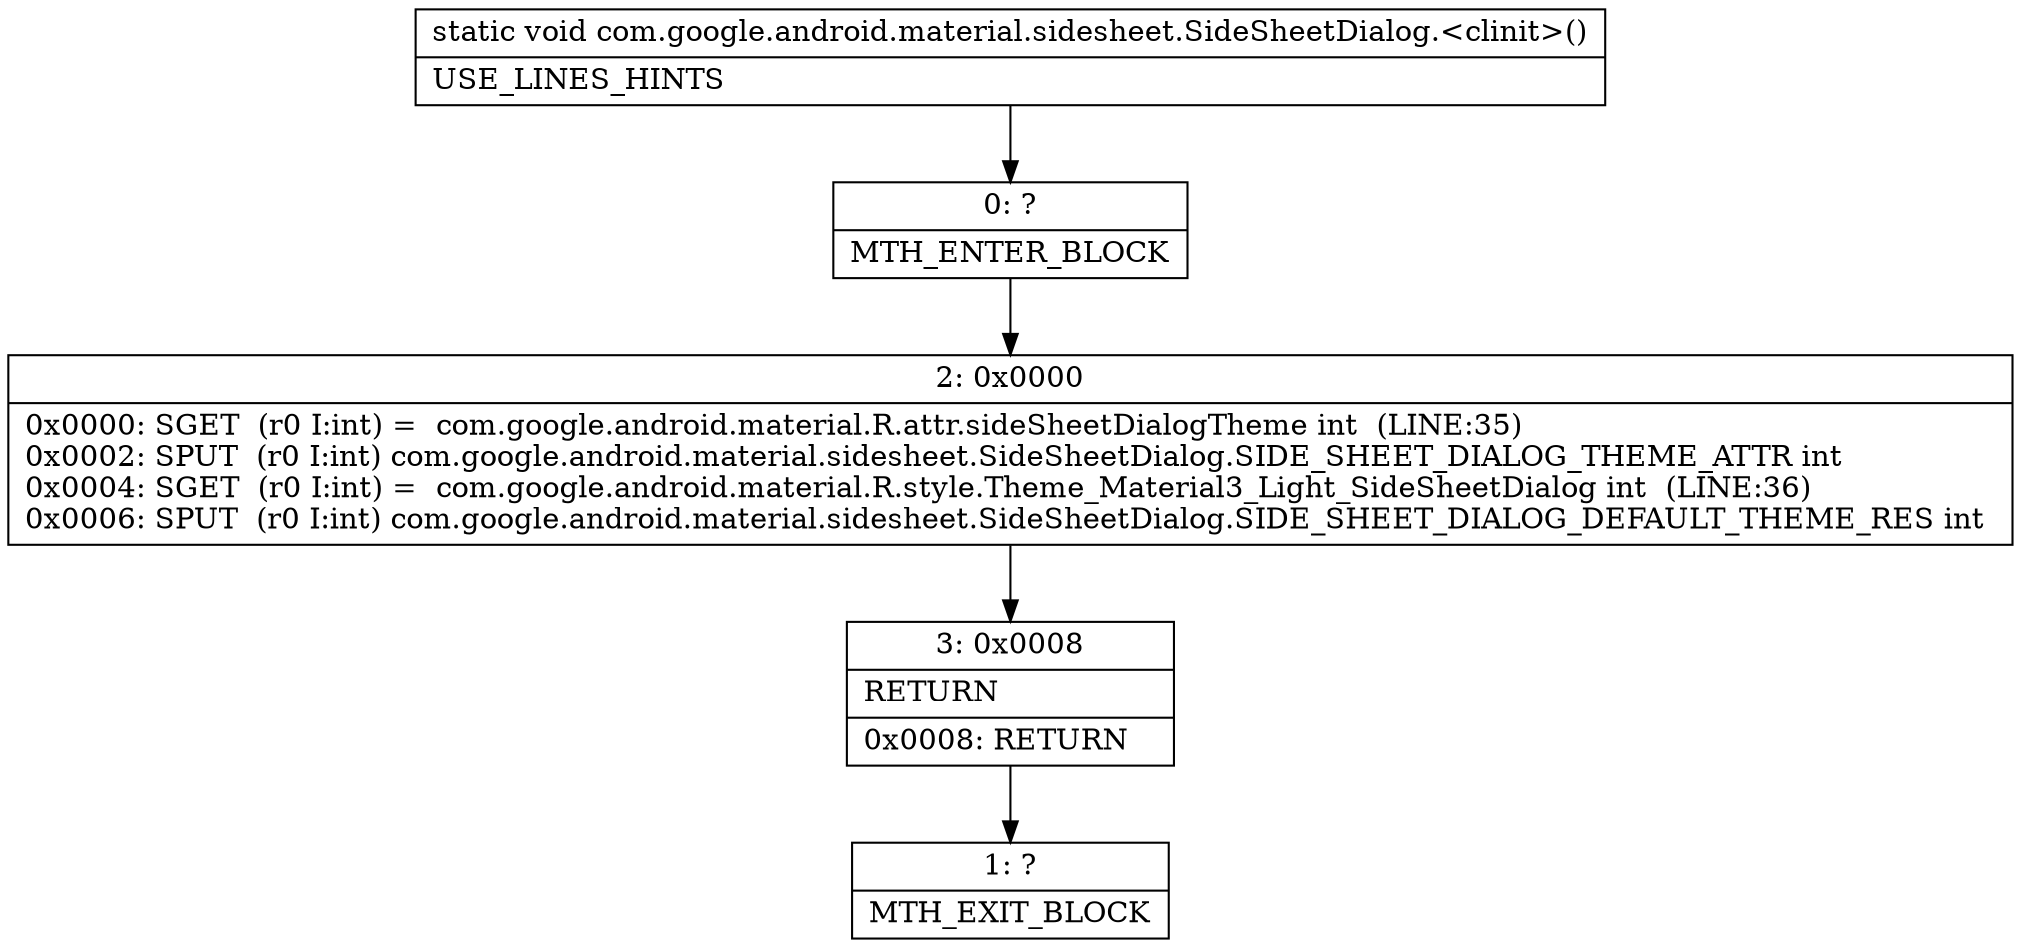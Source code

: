 digraph "CFG forcom.google.android.material.sidesheet.SideSheetDialog.\<clinit\>()V" {
Node_0 [shape=record,label="{0\:\ ?|MTH_ENTER_BLOCK\l}"];
Node_2 [shape=record,label="{2\:\ 0x0000|0x0000: SGET  (r0 I:int) =  com.google.android.material.R.attr.sideSheetDialogTheme int  (LINE:35)\l0x0002: SPUT  (r0 I:int) com.google.android.material.sidesheet.SideSheetDialog.SIDE_SHEET_DIALOG_THEME_ATTR int \l0x0004: SGET  (r0 I:int) =  com.google.android.material.R.style.Theme_Material3_Light_SideSheetDialog int  (LINE:36)\l0x0006: SPUT  (r0 I:int) com.google.android.material.sidesheet.SideSheetDialog.SIDE_SHEET_DIALOG_DEFAULT_THEME_RES int \l}"];
Node_3 [shape=record,label="{3\:\ 0x0008|RETURN\l|0x0008: RETURN   \l}"];
Node_1 [shape=record,label="{1\:\ ?|MTH_EXIT_BLOCK\l}"];
MethodNode[shape=record,label="{static void com.google.android.material.sidesheet.SideSheetDialog.\<clinit\>()  | USE_LINES_HINTS\l}"];
MethodNode -> Node_0;Node_0 -> Node_2;
Node_2 -> Node_3;
Node_3 -> Node_1;
}

